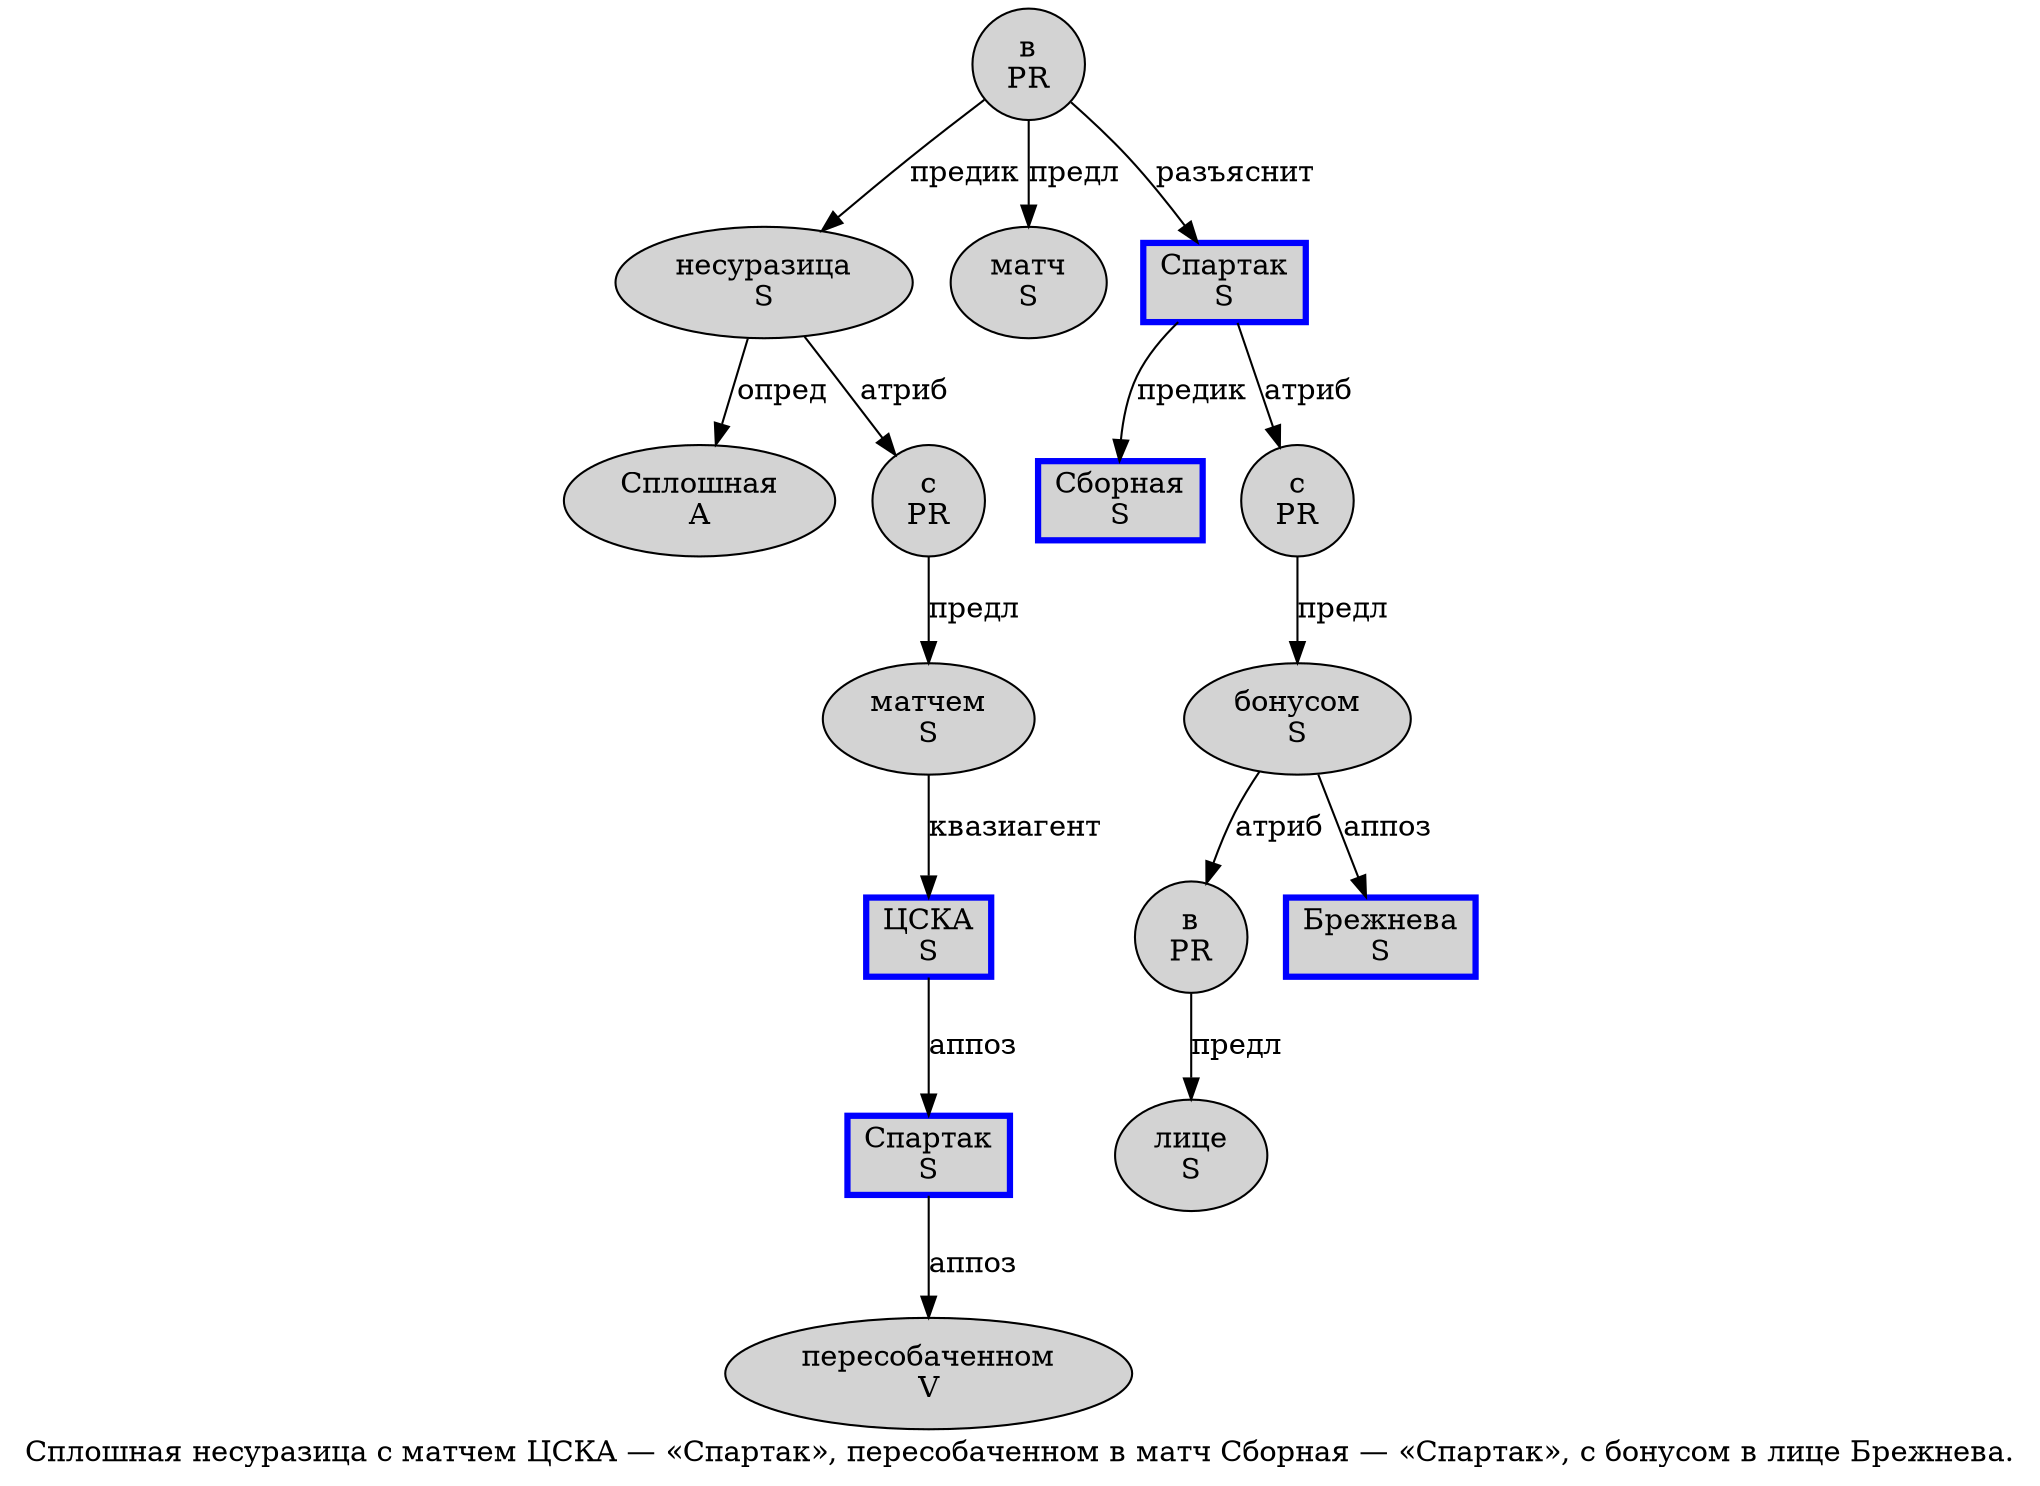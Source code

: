 digraph SENTENCE_3389 {
	graph [label="Сплошная несуразица с матчем ЦСКА — «Спартак», пересобаченном в матч Сборная — «Спартак», с бонусом в лице Брежнева."]
	node [style=filled]
		0 [label="Сплошная
A" color="" fillcolor=lightgray penwidth=1 shape=ellipse]
		1 [label="несуразица
S" color="" fillcolor=lightgray penwidth=1 shape=ellipse]
		2 [label="с
PR" color="" fillcolor=lightgray penwidth=1 shape=ellipse]
		3 [label="матчем
S" color="" fillcolor=lightgray penwidth=1 shape=ellipse]
		4 [label="ЦСКА
S" color=blue fillcolor=lightgray penwidth=3 shape=box]
		7 [label="Спартак
S" color=blue fillcolor=lightgray penwidth=3 shape=box]
		10 [label="пересобаченном
V" color="" fillcolor=lightgray penwidth=1 shape=ellipse]
		11 [label="в
PR" color="" fillcolor=lightgray penwidth=1 shape=ellipse]
		12 [label="матч
S" color="" fillcolor=lightgray penwidth=1 shape=ellipse]
		13 [label="Сборная
S" color=blue fillcolor=lightgray penwidth=3 shape=box]
		16 [label="Спартак
S" color=blue fillcolor=lightgray penwidth=3 shape=box]
		19 [label="с
PR" color="" fillcolor=lightgray penwidth=1 shape=ellipse]
		20 [label="бонусом
S" color="" fillcolor=lightgray penwidth=1 shape=ellipse]
		21 [label="в
PR" color="" fillcolor=lightgray penwidth=1 shape=ellipse]
		22 [label="лице
S" color="" fillcolor=lightgray penwidth=1 shape=ellipse]
		23 [label="Брежнева
S" color=blue fillcolor=lightgray penwidth=3 shape=box]
			21 -> 22 [label="предл"]
			3 -> 4 [label="квазиагент"]
			4 -> 7 [label="аппоз"]
			20 -> 21 [label="атриб"]
			20 -> 23 [label="аппоз"]
			16 -> 13 [label="предик"]
			16 -> 19 [label="атриб"]
			2 -> 3 [label="предл"]
			19 -> 20 [label="предл"]
			1 -> 0 [label="опред"]
			1 -> 2 [label="атриб"]
			7 -> 10 [label="аппоз"]
			11 -> 1 [label="предик"]
			11 -> 12 [label="предл"]
			11 -> 16 [label="разъяснит"]
}